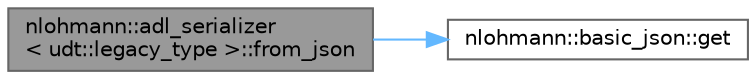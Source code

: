 digraph "nlohmann::adl_serializer&lt; udt::legacy_type &gt;::from_json"
{
 // LATEX_PDF_SIZE
  bgcolor="transparent";
  edge [fontname=Helvetica,fontsize=10,labelfontname=Helvetica,labelfontsize=10];
  node [fontname=Helvetica,fontsize=10,shape=box,height=0.2,width=0.4];
  rankdir="LR";
  Node1 [id="Node000001",label="nlohmann::adl_serializer\l\< udt::legacy_type \>::from_json",height=0.2,width=0.4,color="gray40", fillcolor="grey60", style="filled", fontcolor="black",tooltip=" "];
  Node1 -> Node2 [id="edge1_Node000001_Node000002",color="steelblue1",style="solid",tooltip=" "];
  Node2 [id="Node000002",label="nlohmann::basic_json::get",height=0.2,width=0.4,color="grey40", fillcolor="white", style="filled",URL="$classnlohmann_1_1basic__json.html#af1650e004db368459b3c0db041b32adc",tooltip="get a (pointer) value (explicit)"];
}
